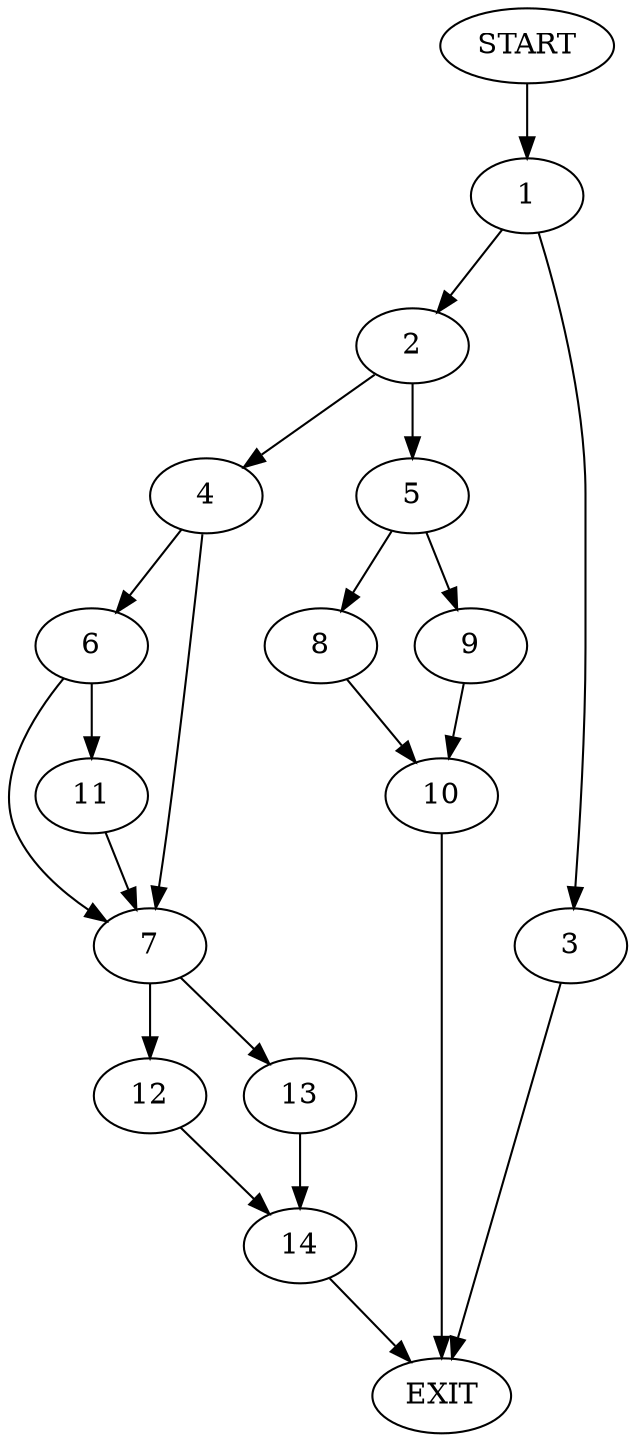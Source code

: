 digraph {
0 [label="START"]
15 [label="EXIT"]
0 -> 1
1 -> 2
1 -> 3
2 -> 4
2 -> 5
3 -> 15
4 -> 6
4 -> 7
5 -> 8
5 -> 9
9 -> 10
8 -> 10
10 -> 15
6 -> 7
6 -> 11
7 -> 12
7 -> 13
11 -> 7
12 -> 14
13 -> 14
14 -> 15
}
